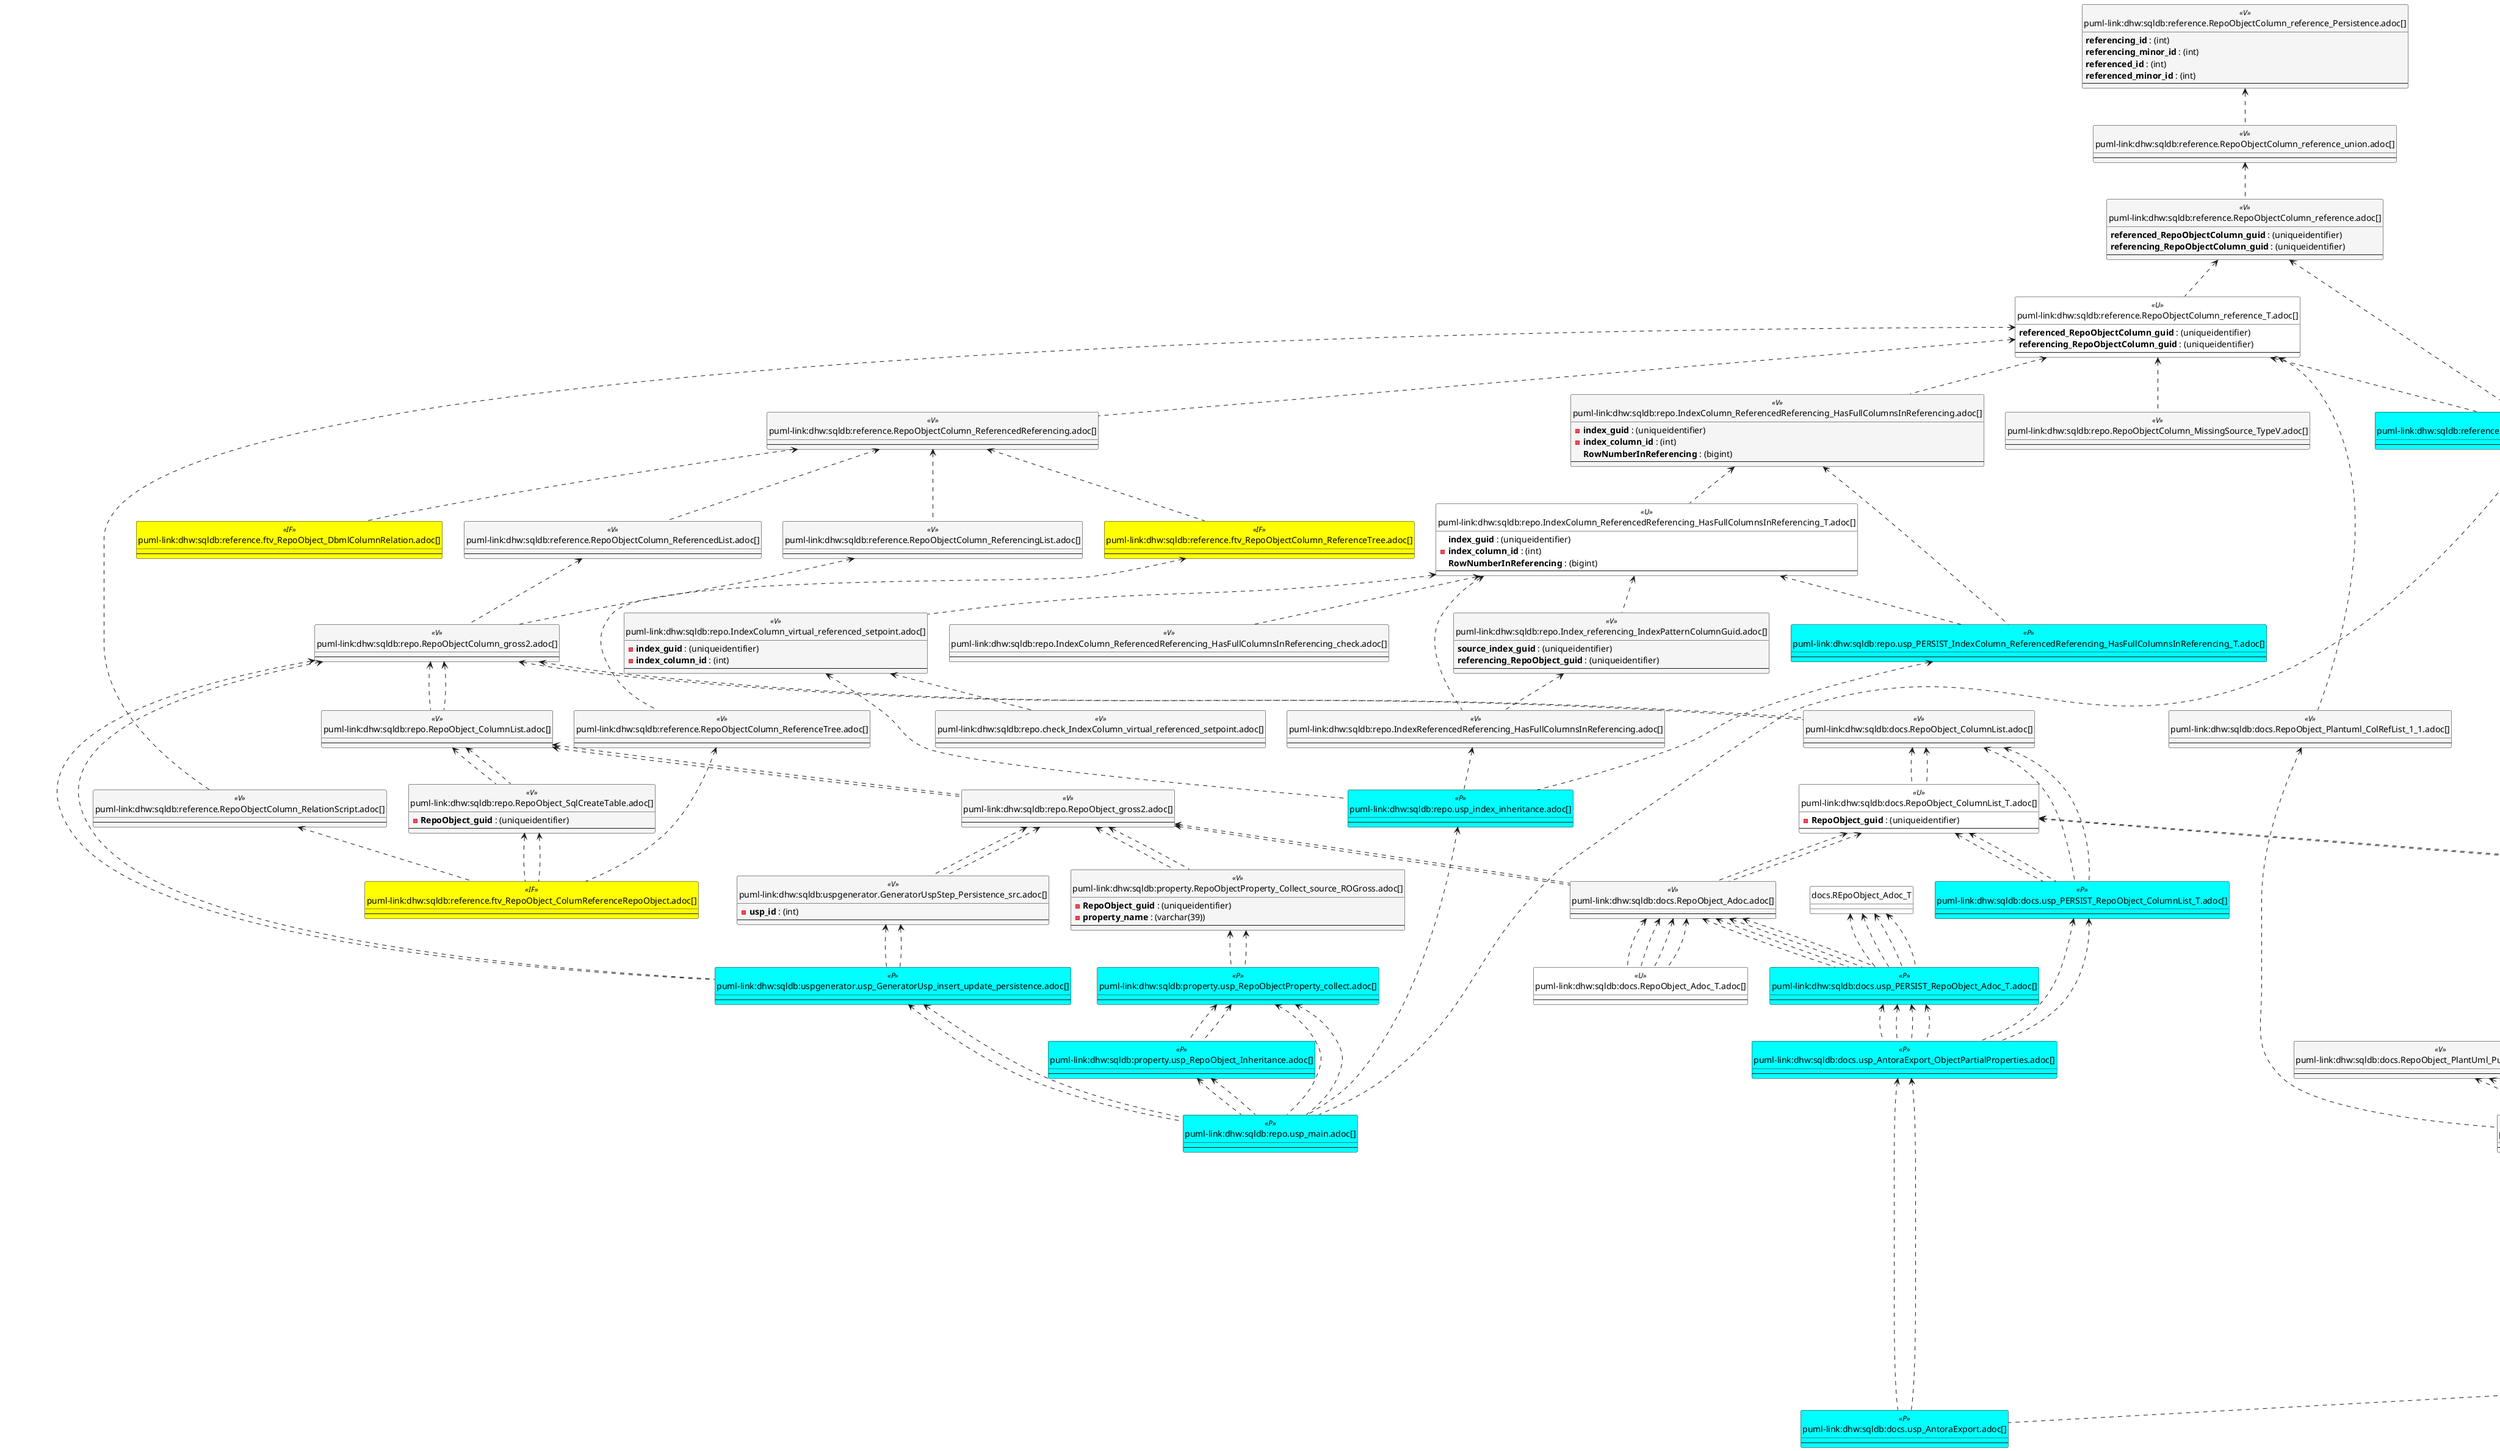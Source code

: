 @startuml
'Left to right direction
top to bottom direction
hide circle
'avoide "." issues:
set namespaceSeparator none


skinparam class {
  BackgroundColor White
  BackgroundColor<<FN>> Yellow
  BackgroundColor<<FS>> Yellow
  BackgroundColor<<FT>> LightGray
  BackgroundColor<<IF>> Yellow
  BackgroundColor<<IS>> Yellow
  BackgroundColor<<P>> Aqua
  BackgroundColor<<PC>> Aqua
  BackgroundColor<<SN>> Yellow
  BackgroundColor<<SO>> SlateBlue
  BackgroundColor<<TF>> LightGray
  BackgroundColor<<TR>> Tomato
  BackgroundColor<<U>> White
  BackgroundColor<<V>> WhiteSmoke
  BackgroundColor<<X>> Aqua
  BackgroundColor<<external>> AliceBlue
}


entity "puml-link:dhw:sqldb:docs.ftv_RepoObject_Reference_PlantUml_EntityRefList.adoc[]" as docs.ftv_RepoObject_Reference_PlantUml_EntityRefList << IF >> {
  --
}

entity "puml-link:dhw:sqldb:docs.ObjectRefCyclic.adoc[]" as docs.ObjectRefCyclic << V >> {
  --
}

entity "puml-link:dhw:sqldb:docs.ObjectRefCyclic_EntityList.adoc[]" as docs.ObjectRefCyclic_EntityList << V >> {
  --
}

entity "puml-link:dhw:sqldb:docs.RepoObject_Adoc.adoc[]" as docs.RepoObject_Adoc << V >> {
  --
}

entity "puml-link:dhw:sqldb:docs.RepoObject_Adoc_T.adoc[]" as docs.RepoObject_Adoc_T << U >> {
  --
}

entity "puml-link:dhw:sqldb:docs.RepoObject_ColumnList.adoc[]" as docs.RepoObject_ColumnList << V >> {
  --
}

entity "puml-link:dhw:sqldb:docs.RepoObject_ColumnList_T.adoc[]" as docs.RepoObject_ColumnList_T << U >> {
  - **RepoObject_guid** : (uniqueidentifier)
  --
}

entity "puml-link:dhw:sqldb:docs.RepoObject_Plantuml.adoc[]" as docs.RepoObject_Plantuml << V >> {
  --
}

entity "puml-link:dhw:sqldb:docs.RepoObject_Plantuml_ColRefList_1_1.adoc[]" as docs.RepoObject_Plantuml_ColRefList_1_1 << V >> {
  --
}

entity "puml-link:dhw:sqldb:docs.RepoObject_Plantuml_Entity.adoc[]" as docs.RepoObject_Plantuml_Entity << V >> {
  --
}

entity "puml-link:dhw:sqldb:docs.RepoObject_Plantuml_Entity_T.adoc[]" as docs.RepoObject_Plantuml_Entity_T << U >> {
  --
}

entity "puml-link:dhw:sqldb:docs.RepoObject_PlantUml_PumlEntityFkList.adoc[]" as docs.RepoObject_PlantUml_PumlEntityFkList << V >> {
  --
}

entity "puml-link:dhw:sqldb:docs.RepoObject_Plantuml_T.adoc[]" as docs.RepoObject_Plantuml_T << U >> {
  --
}

entity "puml-link:dhw:sqldb:docs.Schema_EntityList.adoc[]" as docs.Schema_EntityList << V >> {
  --
}

entity "puml-link:dhw:sqldb:docs.Schema_puml.adoc[]" as docs.Schema_puml << V >> {
  --
}

entity "puml-link:dhw:sqldb:docs.usp_AntoraExport.adoc[]" as docs.usp_AntoraExport << P >> {
  --
}

entity "puml-link:dhw:sqldb:docs.usp_AntoraExport_ObjectPartialProperties.adoc[]" as docs.usp_AntoraExport_ObjectPartialProperties << P >> {
  --
}

entity "puml-link:dhw:sqldb:docs.usp_AntoraExport_ObjectPuml.adoc[]" as docs.usp_AntoraExport_ObjectPuml << P >> {
  --
}

entity "puml-link:dhw:sqldb:docs.usp_PERSIST_RepoObject_Adoc_T.adoc[]" as docs.usp_PERSIST_RepoObject_Adoc_T << P >> {
  --
}

entity "puml-link:dhw:sqldb:docs.usp_PERSIST_RepoObject_ColumnList_T.adoc[]" as docs.usp_PERSIST_RepoObject_ColumnList_T << P >> {
  --
}

entity "puml-link:dhw:sqldb:docs.usp_PERSIST_RepoObject_Plantuml_Entity_T.adoc[]" as docs.usp_PERSIST_RepoObject_Plantuml_Entity_T << P >> {
  --
}

entity "puml-link:dhw:sqldb:docs.usp_PERSIST_RepoObject_Plantuml_T.adoc[]" as docs.usp_PERSIST_RepoObject_Plantuml_T << P >> {
  --
}

entity "puml-link:dhw:sqldb:property.RepoObjectProperty_Collect_source_ROGross.adoc[]" as property.RepoObjectProperty_Collect_source_ROGross << V >> {
  - **RepoObject_guid** : (uniqueidentifier)
  - **property_name** : (varchar(39))
  --
}

entity "puml-link:dhw:sqldb:property.usp_RepoObject_Inheritance.adoc[]" as property.usp_RepoObject_Inheritance << P >> {
  --
}

entity "puml-link:dhw:sqldb:property.usp_RepoObjectProperty_collect.adoc[]" as property.usp_RepoObjectProperty_collect << P >> {
  --
}

entity "puml-link:dhw:sqldb:reference.ftv_RepoObject_ColumReferenceRepoObject.adoc[]" as reference.ftv_RepoObject_ColumReferenceRepoObject << IF >> {
  --
}

entity "puml-link:dhw:sqldb:reference.ftv_RepoObject_DbmlColumnRelation.adoc[]" as reference.ftv_RepoObject_DbmlColumnRelation << IF >> {
  --
}

entity "puml-link:dhw:sqldb:reference.ftv_RepoObjectColumn_ReferenceTree.adoc[]" as reference.ftv_RepoObjectColumn_ReferenceTree << IF >> {
  --
}

entity "puml-link:dhw:sqldb:reference.RepoObjectColumn_reference.adoc[]" as reference.RepoObjectColumn_reference << V >> {
  **referenced_RepoObjectColumn_guid** : (uniqueidentifier)
  **referencing_RepoObjectColumn_guid** : (uniqueidentifier)
  --
}

entity "puml-link:dhw:sqldb:reference.RepoObjectColumn_reference_Persistence.adoc[]" as reference.RepoObjectColumn_reference_Persistence << V >> {
  **referencing_id** : (int)
  **referencing_minor_id** : (int)
  **referenced_id** : (int)
  **referenced_minor_id** : (int)
  --
}

entity "puml-link:dhw:sqldb:reference.RepoObjectColumn_reference_T.adoc[]" as reference.RepoObjectColumn_reference_T << U >> {
  **referenced_RepoObjectColumn_guid** : (uniqueidentifier)
  **referencing_RepoObjectColumn_guid** : (uniqueidentifier)
  --
}

entity "puml-link:dhw:sqldb:reference.RepoObjectColumn_reference_union.adoc[]" as reference.RepoObjectColumn_reference_union << V >> {
  --
}

entity "puml-link:dhw:sqldb:reference.RepoObjectColumn_ReferencedList.adoc[]" as reference.RepoObjectColumn_ReferencedList << V >> {
  --
}

entity "puml-link:dhw:sqldb:reference.RepoObjectColumn_ReferencedReferencing.adoc[]" as reference.RepoObjectColumn_ReferencedReferencing << V >> {
  --
}

entity "puml-link:dhw:sqldb:reference.RepoObjectColumn_ReferenceTree.adoc[]" as reference.RepoObjectColumn_ReferenceTree << V >> {
  --
}

entity "puml-link:dhw:sqldb:reference.RepoObjectColumn_ReferencingList.adoc[]" as reference.RepoObjectColumn_ReferencingList << V >> {
  --
}

entity "puml-link:dhw:sqldb:reference.RepoObjectColumn_RelationScript.adoc[]" as reference.RepoObjectColumn_RelationScript << V >> {
  --
}

entity "puml-link:dhw:sqldb:reference.usp_PERSIST_RepoObjectColumn_reference_T.adoc[]" as reference.usp_PERSIST_RepoObjectColumn_reference_T << P >> {
  --
}

entity "puml-link:dhw:sqldb:repo.check_IndexColumn_virtual_referenced_setpoint.adoc[]" as repo.check_IndexColumn_virtual_referenced_setpoint << V >> {
  --
}

entity "puml-link:dhw:sqldb:repo.Index_referencing_IndexPatternColumnGuid.adoc[]" as repo.Index_referencing_IndexPatternColumnGuid << V >> {
  **source_index_guid** : (uniqueidentifier)
  **referencing_RepoObject_guid** : (uniqueidentifier)
  --
}

entity "puml-link:dhw:sqldb:repo.IndexColumn_ReferencedReferencing_HasFullColumnsInReferencing.adoc[]" as repo.IndexColumn_ReferencedReferencing_HasFullColumnsInReferencing << V >> {
  - **index_guid** : (uniqueidentifier)
  - **index_column_id** : (int)
  **RowNumberInReferencing** : (bigint)
  --
}

entity "puml-link:dhw:sqldb:repo.IndexColumn_ReferencedReferencing_HasFullColumnsInReferencing_check.adoc[]" as repo.IndexColumn_ReferencedReferencing_HasFullColumnsInReferencing_check << V >> {
  --
}

entity "puml-link:dhw:sqldb:repo.IndexColumn_ReferencedReferencing_HasFullColumnsInReferencing_T.adoc[]" as repo.IndexColumn_ReferencedReferencing_HasFullColumnsInReferencing_T << U >> {
  **index_guid** : (uniqueidentifier)
  - **index_column_id** : (int)
  **RowNumberInReferencing** : (bigint)
  --
}

entity "puml-link:dhw:sqldb:repo.IndexColumn_virtual_referenced_setpoint.adoc[]" as repo.IndexColumn_virtual_referenced_setpoint << V >> {
  - **index_guid** : (uniqueidentifier)
  - **index_column_id** : (int)
  --
}

entity "puml-link:dhw:sqldb:repo.IndexReferencedReferencing_HasFullColumnsInReferencing.adoc[]" as repo.IndexReferencedReferencing_HasFullColumnsInReferencing << V >> {
  --
}

entity "puml-link:dhw:sqldb:repo.RepoObject_ColumnList.adoc[]" as repo.RepoObject_ColumnList << V >> {
  --
}

entity "puml-link:dhw:sqldb:repo.RepoObject_gross2.adoc[]" as repo.RepoObject_gross2 << V >> {
  --
}

entity "puml-link:dhw:sqldb:repo.RepoObject_SqlCreateTable.adoc[]" as repo.RepoObject_SqlCreateTable << V >> {
  - **RepoObject_guid** : (uniqueidentifier)
  --
}

entity "puml-link:dhw:sqldb:repo.RepoObjectColumn_gross2.adoc[]" as repo.RepoObjectColumn_gross2 << V >> {
  --
}

entity "puml-link:dhw:sqldb:repo.RepoObjectColumn_MissingSource_TypeV.adoc[]" as repo.RepoObjectColumn_MissingSource_TypeV << V >> {
  --
}

entity "puml-link:dhw:sqldb:repo.usp_index_inheritance.adoc[]" as repo.usp_index_inheritance << P >> {
  --
}

entity "puml-link:dhw:sqldb:repo.usp_main.adoc[]" as repo.usp_main << P >> {
  --
}

entity "puml-link:dhw:sqldb:repo.usp_PERSIST_IndexColumn_ReferencedReferencing_HasFullColumnsInReferencing_T.adoc[]" as repo.usp_PERSIST_IndexColumn_ReferencedReferencing_HasFullColumnsInReferencing_T << P >> {
  --
}

entity "puml-link:dhw:sqldb:uspgenerator.GeneratorUspStep_Persistence_src.adoc[]" as uspgenerator.GeneratorUspStep_Persistence_src << V >> {
  - **usp_id** : (int)
  --
}

entity "puml-link:dhw:sqldb:uspgenerator.usp_GeneratorUsp_insert_update_persistence.adoc[]" as uspgenerator.usp_GeneratorUsp_insert_update_persistence << P >> {
  --
}

docs.ftv_RepoObject_Reference_PlantUml_EntityRefList <.. docs.RepoObject_Plantuml
docs.ftv_RepoObject_Reference_PlantUml_EntityRefList <.. docs.RepoObject_Plantuml
docs.ObjectRefCyclic_EntityList <.. docs.ObjectRefCyclic
docs.ObjectRefCyclic_EntityList <.. docs.ObjectRefCyclic
docs.RepoObject_Adoc <.. docs.RepoObject_Adoc_T
docs.RepoObject_Adoc <.. docs.usp_PERSIST_RepoObject_Adoc_T
docs.RepoObject_Adoc <.. docs.RepoObject_Adoc_T
docs.RepoObject_Adoc <.. docs.usp_PERSIST_RepoObject_Adoc_T
docs.RepoObject_Adoc <.. docs.RepoObject_Adoc_T
docs.RepoObject_Adoc <.. docs.usp_PERSIST_RepoObject_Adoc_T
docs.RepoObject_Adoc <.. docs.RepoObject_Adoc_T
docs.RepoObject_Adoc <.. docs.usp_PERSIST_RepoObject_Adoc_T
docs.REpoObject_Adoc_T <.. docs.usp_PERSIST_RepoObject_Adoc_T
docs.REpoObject_Adoc_T <.. docs.usp_PERSIST_RepoObject_Adoc_T
docs.REpoObject_Adoc_T <.. docs.usp_PERSIST_RepoObject_Adoc_T
docs.REpoObject_Adoc_T <.. docs.usp_PERSIST_RepoObject_Adoc_T
docs.RepoObject_ColumnList <.. docs.RepoObject_ColumnList_T
docs.RepoObject_ColumnList <.. docs.usp_PERSIST_RepoObject_ColumnList_T
docs.RepoObject_ColumnList <.. docs.RepoObject_ColumnList_T
docs.RepoObject_ColumnList <.. docs.usp_PERSIST_RepoObject_ColumnList_T
docs.RepoObject_ColumnList_T <.. docs.RepoObject_Adoc
docs.RepoObject_ColumnList_T <.. docs.RepoObject_Plantuml_Entity
docs.RepoObject_ColumnList_T <.. docs.usp_PERSIST_RepoObject_ColumnList_T
docs.RepoObject_ColumnList_T <.. docs.RepoObject_Adoc
docs.RepoObject_ColumnList_T <.. docs.RepoObject_Plantuml_Entity
docs.RepoObject_ColumnList_T <.. docs.usp_PERSIST_RepoObject_ColumnList_T
docs.RepoObject_Plantuml <.. docs.RepoObject_Plantuml_T
docs.RepoObject_Plantuml <.. docs.usp_PERSIST_RepoObject_Plantuml_T
docs.RepoObject_Plantuml_ColRefList_1_1 <.. docs.RepoObject_Plantuml
docs.RepoObject_Plantuml_Entity <.. docs.RepoObject_Plantuml_Entity_T
docs.RepoObject_Plantuml_Entity <.. docs.usp_PERSIST_RepoObject_Plantuml_Entity_T
docs.RepoObject_Plantuml_Entity <.. docs.RepoObject_Plantuml_Entity_T
docs.RepoObject_Plantuml_Entity <.. docs.usp_PERSIST_RepoObject_Plantuml_Entity_T
docs.RepoObject_Plantuml_Entity_T <.. docs.usp_PERSIST_RepoObject_Plantuml_Entity_T
docs.RepoObject_Plantuml_Entity_T <.. docs.ftv_RepoObject_Reference_PlantUml_EntityRefList
docs.RepoObject_Plantuml_Entity_T <.. docs.RepoObject_PlantUml_PumlEntityFkList
docs.RepoObject_Plantuml_Entity_T <.. docs.ObjectRefCyclic_EntityList
docs.RepoObject_Plantuml_Entity_T <.. docs.Schema_EntityList
docs.RepoObject_Plantuml_Entity_T <.. docs.usp_PERSIST_RepoObject_Plantuml_Entity_T
docs.RepoObject_Plantuml_Entity_T <.. docs.ftv_RepoObject_Reference_PlantUml_EntityRefList
docs.RepoObject_Plantuml_Entity_T <.. docs.RepoObject_PlantUml_PumlEntityFkList
docs.RepoObject_Plantuml_Entity_T <.. docs.ObjectRefCyclic_EntityList
docs.RepoObject_Plantuml_Entity_T <.. docs.Schema_EntityList
docs.RepoObject_PlantUml_PumlEntityFkList <.. docs.RepoObject_Plantuml
docs.RepoObject_PlantUml_PumlEntityFkList <.. docs.RepoObject_Plantuml
docs.RepoObject_Plantuml_T <.. docs.usp_PERSIST_RepoObject_Plantuml_T
docs.Schema_EntityList <.. docs.Schema_puml
docs.Schema_EntityList <.. docs.Schema_puml
docs.usp_AntoraExport_ObjectPartialProperties <.. docs.usp_AntoraExport
docs.usp_AntoraExport_ObjectPartialProperties <.. docs.usp_AntoraExport
docs.usp_AntoraExport_ObjectPuml <.. docs.usp_AntoraExport
docs.usp_PERSIST_RepoObject_Adoc_T <.. docs.usp_AntoraExport_ObjectPartialProperties
docs.usp_PERSIST_RepoObject_Adoc_T <.. docs.usp_AntoraExport_ObjectPartialProperties
docs.usp_PERSIST_RepoObject_Adoc_T <.. docs.usp_AntoraExport_ObjectPartialProperties
docs.usp_PERSIST_RepoObject_Adoc_T <.. docs.usp_AntoraExport_ObjectPartialProperties
docs.usp_PERSIST_RepoObject_ColumnList_T <.. docs.usp_AntoraExport_ObjectPartialProperties
docs.usp_PERSIST_RepoObject_ColumnList_T <.. docs.usp_AntoraExport_ObjectPartialProperties
docs.usp_PERSIST_RepoObject_Plantuml_Entity_T <.. docs.usp_AntoraExport_ObjectPuml
docs.usp_PERSIST_RepoObject_Plantuml_Entity_T <.. docs.usp_AntoraExport_ObjectPuml
docs.usp_PERSIST_RepoObject_Plantuml_T <.. docs.usp_AntoraExport_ObjectPuml
property.RepoObjectProperty_Collect_source_ROGross <.. property.usp_RepoObjectProperty_collect
property.RepoObjectProperty_Collect_source_ROGross <.. property.usp_RepoObjectProperty_collect
property.usp_RepoObject_Inheritance <.. repo.usp_main
property.usp_RepoObject_Inheritance <.. repo.usp_main
property.usp_RepoObjectProperty_collect <.. repo.usp_main
property.usp_RepoObjectProperty_collect <.. property.usp_RepoObject_Inheritance
property.usp_RepoObjectProperty_collect <.. repo.usp_main
property.usp_RepoObjectProperty_collect <.. property.usp_RepoObject_Inheritance
reference.ftv_RepoObjectColumn_ReferenceTree <.. reference.RepoObjectColumn_ReferenceTree
reference.RepoObjectColumn_reference <.. reference.RepoObjectColumn_reference_T
reference.RepoObjectColumn_reference <.. reference.usp_PERSIST_RepoObjectColumn_reference_T
reference.RepoObjectColumn_reference_Persistence <.. reference.RepoObjectColumn_reference_union
reference.RepoObjectColumn_reference_T <.. repo.IndexColumn_ReferencedReferencing_HasFullColumnsInReferencing
reference.RepoObjectColumn_reference_T <.. repo.RepoObjectColumn_MissingSource_TypeV
reference.RepoObjectColumn_reference_T <.. reference.RepoObjectColumn_RelationScript
reference.RepoObjectColumn_reference_T <.. reference.RepoObjectColumn_ReferencedReferencing
reference.RepoObjectColumn_reference_T <.. reference.usp_PERSIST_RepoObjectColumn_reference_T
reference.RepoObjectColumn_reference_T <.. docs.RepoObject_Plantuml_ColRefList_1_1
reference.RepoObjectColumn_reference_union <.. reference.RepoObjectColumn_reference
reference.RepoObjectColumn_ReferencedList <.. repo.RepoObjectColumn_gross2
reference.RepoObjectColumn_ReferencedReferencing <.. reference.ftv_RepoObjectColumn_ReferenceTree
reference.RepoObjectColumn_ReferencedReferencing <.. reference.ftv_RepoObject_DbmlColumnRelation
reference.RepoObjectColumn_ReferencedReferencing <.. reference.RepoObjectColumn_ReferencedList
reference.RepoObjectColumn_ReferencedReferencing <.. reference.RepoObjectColumn_ReferencingList
reference.RepoObjectColumn_ReferenceTree <.. reference.ftv_RepoObject_ColumReferenceRepoObject
reference.RepoObjectColumn_ReferencingList <.. repo.RepoObjectColumn_gross2
reference.RepoObjectColumn_RelationScript <.. reference.ftv_RepoObject_ColumReferenceRepoObject
reference.usp_PERSIST_RepoObjectColumn_reference_T <.. repo.usp_main
repo.Index_referencing_IndexPatternColumnGuid <.. repo.IndexReferencedReferencing_HasFullColumnsInReferencing
repo.IndexColumn_ReferencedReferencing_HasFullColumnsInReferencing <.. repo.IndexColumn_ReferencedReferencing_HasFullColumnsInReferencing_T
repo.IndexColumn_ReferencedReferencing_HasFullColumnsInReferencing <.. repo.usp_PERSIST_IndexColumn_ReferencedReferencing_HasFullColumnsInReferencing_T
repo.IndexColumn_ReferencedReferencing_HasFullColumnsInReferencing_T <.. repo.IndexColumn_virtual_referenced_setpoint
repo.IndexColumn_ReferencedReferencing_HasFullColumnsInReferencing_T <.. repo.IndexReferencedReferencing_HasFullColumnsInReferencing
repo.IndexColumn_ReferencedReferencing_HasFullColumnsInReferencing_T <.. repo.Index_referencing_IndexPatternColumnGuid
repo.IndexColumn_ReferencedReferencing_HasFullColumnsInReferencing_T <.. repo.usp_PERSIST_IndexColumn_ReferencedReferencing_HasFullColumnsInReferencing_T
repo.IndexColumn_ReferencedReferencing_HasFullColumnsInReferencing_T <.. repo.IndexColumn_ReferencedReferencing_HasFullColumnsInReferencing_check
repo.IndexColumn_virtual_referenced_setpoint <.. repo.check_IndexColumn_virtual_referenced_setpoint
repo.IndexColumn_virtual_referenced_setpoint <.. repo.usp_index_inheritance
repo.IndexReferencedReferencing_HasFullColumnsInReferencing <.. repo.usp_index_inheritance
repo.RepoObject_ColumnList <.. repo.RepoObject_SqlCreateTable
repo.RepoObject_ColumnList <.. repo.RepoObject_gross2
repo.RepoObject_ColumnList <.. repo.RepoObject_SqlCreateTable
repo.RepoObject_ColumnList <.. repo.RepoObject_gross2
repo.RepoObject_gross2 <.. uspgenerator.GeneratorUspStep_Persistence_src
repo.RepoObject_gross2 <.. docs.RepoObject_Adoc
repo.RepoObject_gross2 <.. property.RepoObjectProperty_Collect_source_ROGross
repo.RepoObject_gross2 <.. uspgenerator.GeneratorUspStep_Persistence_src
repo.RepoObject_gross2 <.. docs.RepoObject_Adoc
repo.RepoObject_gross2 <.. property.RepoObjectProperty_Collect_source_ROGross
repo.RepoObject_SqlCreateTable <.. reference.ftv_RepoObject_ColumReferenceRepoObject
repo.RepoObject_SqlCreateTable <.. reference.ftv_RepoObject_ColumReferenceRepoObject
repo.RepoObjectColumn_gross2 <.. repo.RepoObject_ColumnList
repo.RepoObjectColumn_gross2 <.. uspgenerator.usp_GeneratorUsp_insert_update_persistence
repo.RepoObjectColumn_gross2 <.. docs.RepoObject_ColumnList
repo.RepoObjectColumn_gross2 <.. repo.RepoObject_ColumnList
repo.RepoObjectColumn_gross2 <.. uspgenerator.usp_GeneratorUsp_insert_update_persistence
repo.RepoObjectColumn_gross2 <.. docs.RepoObject_ColumnList
repo.usp_index_inheritance <.. repo.usp_main
repo.usp_PERSIST_IndexColumn_ReferencedReferencing_HasFullColumnsInReferencing_T <.. repo.usp_index_inheritance
uspgenerator.GeneratorUspStep_Persistence_src <.. uspgenerator.usp_GeneratorUsp_insert_update_persistence
uspgenerator.GeneratorUspStep_Persistence_src <.. uspgenerator.usp_GeneratorUsp_insert_update_persistence
uspgenerator.usp_GeneratorUsp_insert_update_persistence <.. repo.usp_main
uspgenerator.usp_GeneratorUsp_insert_update_persistence <.. repo.usp_main
@enduml


